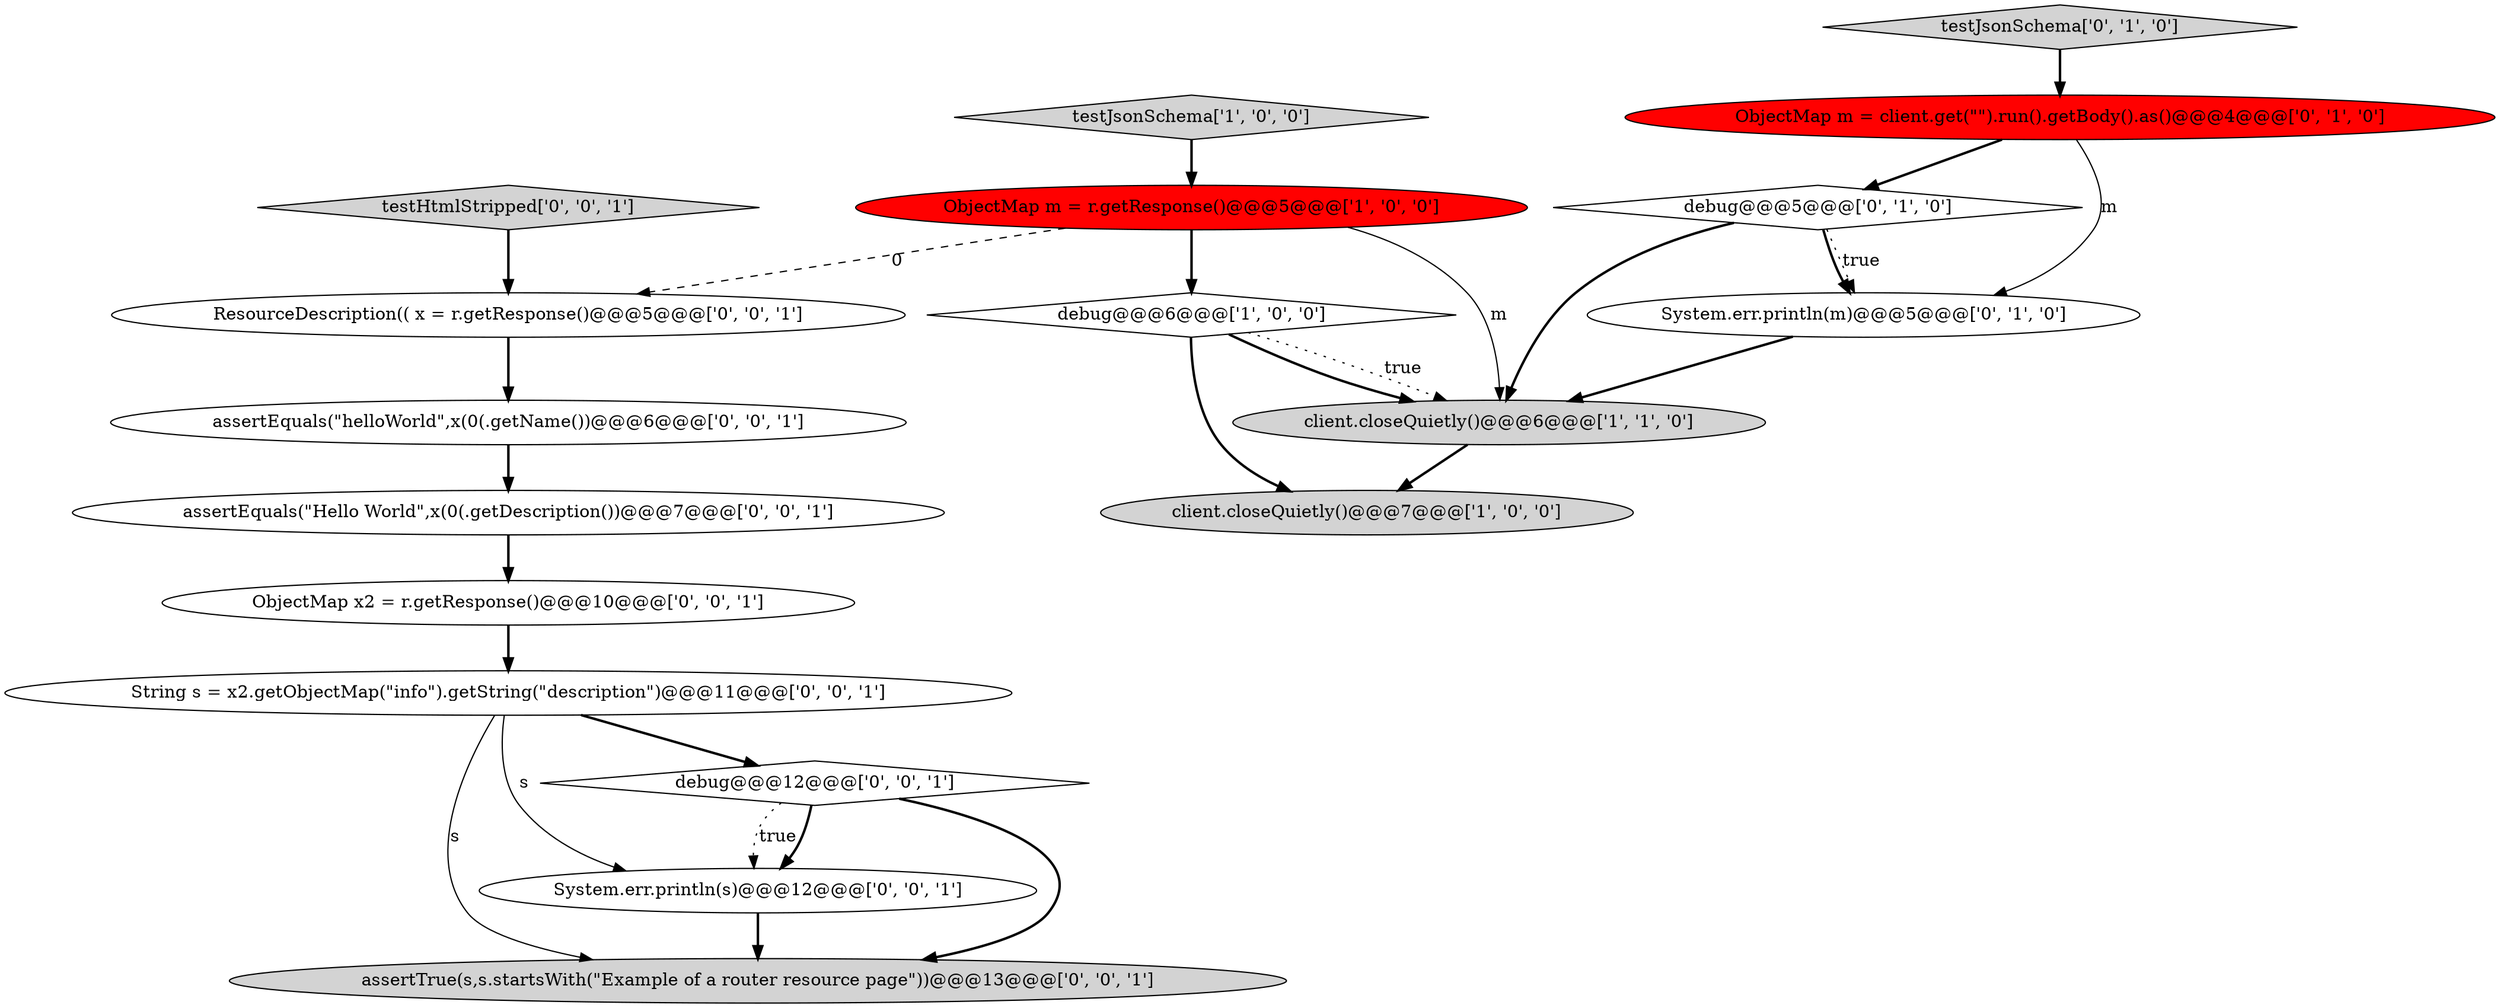 digraph {
6 [style = filled, label = "debug@@@5@@@['0', '1', '0']", fillcolor = white, shape = diamond image = "AAA0AAABBB2BBB"];
7 [style = filled, label = "testJsonSchema['0', '1', '0']", fillcolor = lightgray, shape = diamond image = "AAA0AAABBB2BBB"];
4 [style = filled, label = "client.closeQuietly()@@@6@@@['1', '1', '0']", fillcolor = lightgray, shape = ellipse image = "AAA0AAABBB1BBB"];
13 [style = filled, label = "assertTrue(s,s.startsWith(\"Example of a router resource page\"))@@@13@@@['0', '0', '1']", fillcolor = lightgray, shape = ellipse image = "AAA0AAABBB3BBB"];
14 [style = filled, label = "String s = x2.getObjectMap(\"info\").getString(\"description\")@@@11@@@['0', '0', '1']", fillcolor = white, shape = ellipse image = "AAA0AAABBB3BBB"];
17 [style = filled, label = "ResourceDescription(( x = r.getResponse()@@@5@@@['0', '0', '1']", fillcolor = white, shape = ellipse image = "AAA0AAABBB3BBB"];
0 [style = filled, label = "client.closeQuietly()@@@7@@@['1', '0', '0']", fillcolor = lightgray, shape = ellipse image = "AAA0AAABBB1BBB"];
12 [style = filled, label = "ObjectMap x2 = r.getResponse()@@@10@@@['0', '0', '1']", fillcolor = white, shape = ellipse image = "AAA0AAABBB3BBB"];
2 [style = filled, label = "ObjectMap m = r.getResponse()@@@5@@@['1', '0', '0']", fillcolor = red, shape = ellipse image = "AAA1AAABBB1BBB"];
10 [style = filled, label = "testHtmlStripped['0', '0', '1']", fillcolor = lightgray, shape = diamond image = "AAA0AAABBB3BBB"];
3 [style = filled, label = "debug@@@6@@@['1', '0', '0']", fillcolor = white, shape = diamond image = "AAA0AAABBB1BBB"];
9 [style = filled, label = "System.err.println(s)@@@12@@@['0', '0', '1']", fillcolor = white, shape = ellipse image = "AAA0AAABBB3BBB"];
11 [style = filled, label = "assertEquals(\"Hello World\",x(0(.getDescription())@@@7@@@['0', '0', '1']", fillcolor = white, shape = ellipse image = "AAA0AAABBB3BBB"];
16 [style = filled, label = "debug@@@12@@@['0', '0', '1']", fillcolor = white, shape = diamond image = "AAA0AAABBB3BBB"];
15 [style = filled, label = "assertEquals(\"helloWorld\",x(0(.getName())@@@6@@@['0', '0', '1']", fillcolor = white, shape = ellipse image = "AAA0AAABBB3BBB"];
5 [style = filled, label = "ObjectMap m = client.get(\"\").run().getBody().as()@@@4@@@['0', '1', '0']", fillcolor = red, shape = ellipse image = "AAA1AAABBB2BBB"];
8 [style = filled, label = "System.err.println(m)@@@5@@@['0', '1', '0']", fillcolor = white, shape = ellipse image = "AAA0AAABBB2BBB"];
1 [style = filled, label = "testJsonSchema['1', '0', '0']", fillcolor = lightgray, shape = diamond image = "AAA0AAABBB1BBB"];
14->16 [style = bold, label=""];
16->13 [style = bold, label=""];
16->9 [style = dotted, label="true"];
2->3 [style = bold, label=""];
3->4 [style = dotted, label="true"];
11->12 [style = bold, label=""];
10->17 [style = bold, label=""];
2->17 [style = dashed, label="0"];
3->4 [style = bold, label=""];
3->0 [style = bold, label=""];
4->0 [style = bold, label=""];
6->4 [style = bold, label=""];
7->5 [style = bold, label=""];
14->13 [style = solid, label="s"];
5->6 [style = bold, label=""];
15->11 [style = bold, label=""];
2->4 [style = solid, label="m"];
6->8 [style = dotted, label="true"];
6->8 [style = bold, label=""];
12->14 [style = bold, label=""];
17->15 [style = bold, label=""];
5->8 [style = solid, label="m"];
1->2 [style = bold, label=""];
8->4 [style = bold, label=""];
16->9 [style = bold, label=""];
14->9 [style = solid, label="s"];
9->13 [style = bold, label=""];
}
